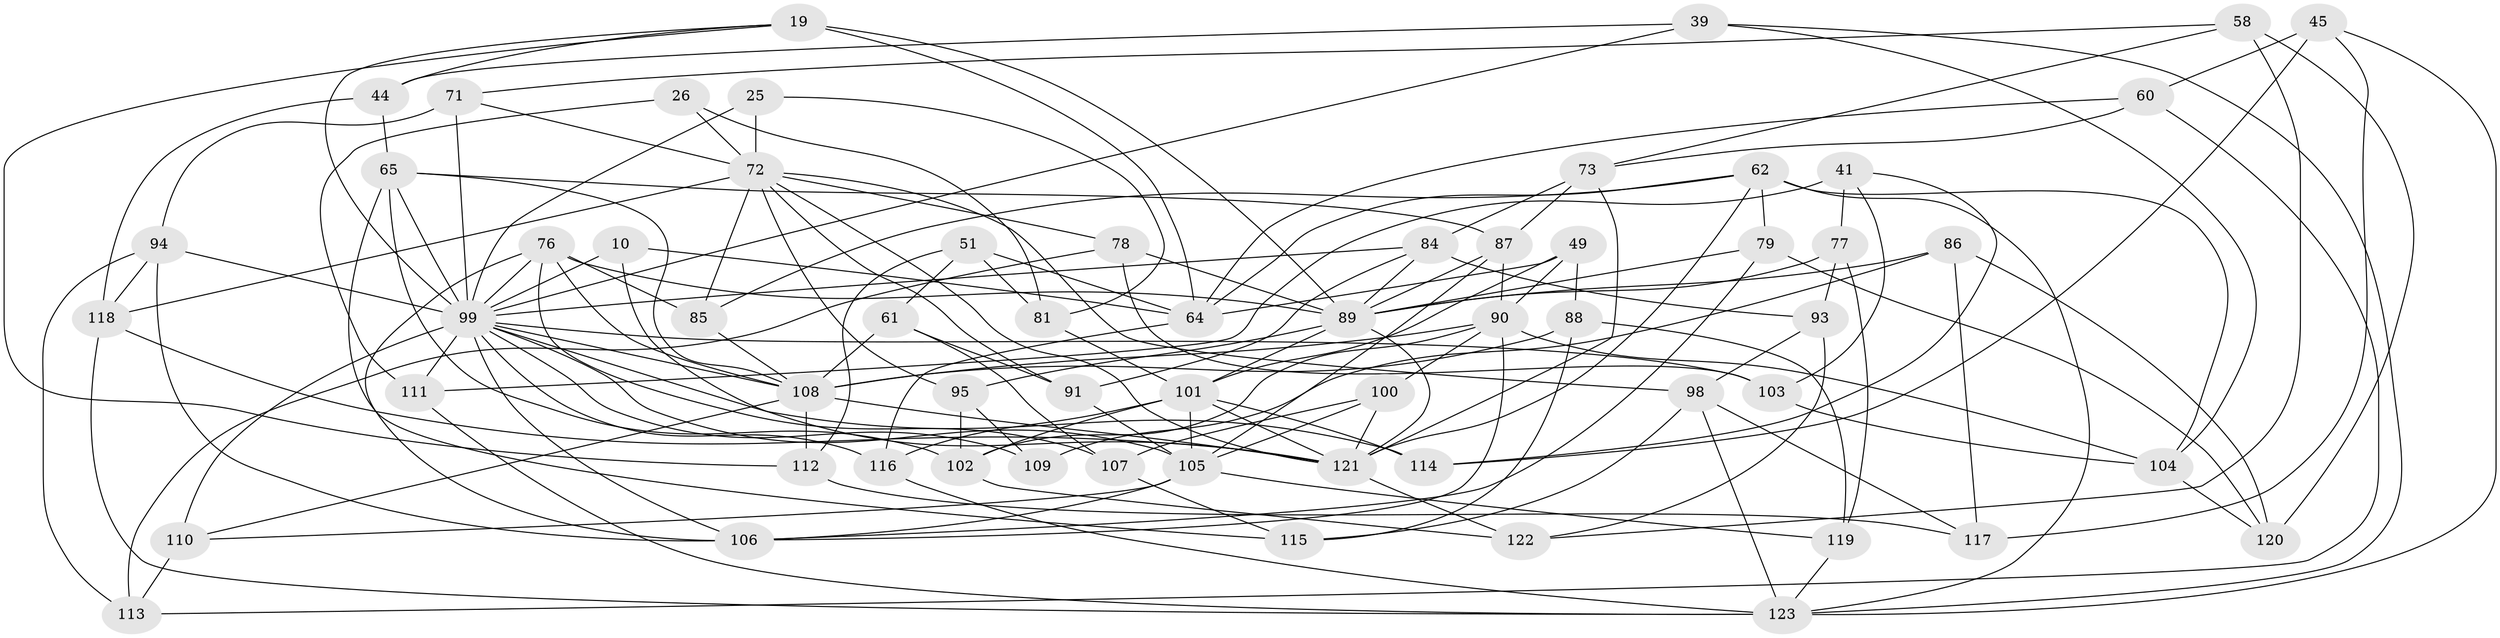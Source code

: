 // original degree distribution, {4: 1.0}
// Generated by graph-tools (version 1.1) at 2025/58/03/09/25 04:58:24]
// undirected, 61 vertices, 157 edges
graph export_dot {
graph [start="1"]
  node [color=gray90,style=filled];
  10 [super="+3"];
  19 [super="+18"];
  25;
  26;
  39;
  41;
  44;
  45;
  49;
  51;
  58;
  60;
  61;
  62 [super="+47"];
  64 [super="+56"];
  65 [super="+32+37"];
  71 [super="+46"];
  72 [super="+48+66"];
  73 [super="+23"];
  76 [super="+74"];
  77;
  78;
  79;
  81 [super="+20"];
  84 [super="+52"];
  85;
  86;
  87 [super="+68"];
  88;
  89 [super="+6+59+7+30+53"];
  90 [super="+1+5"];
  91;
  93;
  94 [super="+27+38"];
  95 [super="+42"];
  98 [super="+96"];
  99 [super="+16+97"];
  100;
  101 [super="+40+55"];
  102 [super="+54"];
  103;
  104 [super="+69"];
  105 [super="+15+31+80"];
  106 [super="+24+50"];
  107;
  108 [super="+9+12+36+92"];
  109;
  110;
  111;
  112;
  113;
  114;
  115;
  116;
  117;
  118 [super="+34"];
  119;
  120;
  121 [super="+4+70+28+82"];
  122;
  123 [super="+75"];
  10 -- 64 [weight=2];
  10 -- 99 [weight=3];
  10 -- 121;
  19 -- 112;
  19 -- 64;
  19 -- 89 [weight=2];
  19 -- 44;
  19 -- 99;
  25 -- 81 [weight=2];
  25 -- 99;
  25 -- 72;
  26 -- 111;
  26 -- 81;
  26 -- 72 [weight=2];
  39 -- 44;
  39 -- 123;
  39 -- 104;
  39 -- 99;
  41 -- 111;
  41 -- 77;
  41 -- 103;
  41 -- 114;
  44 -- 65;
  44 -- 118;
  45 -- 60;
  45 -- 114;
  45 -- 117;
  45 -- 123;
  49 -- 101;
  49 -- 88;
  49 -- 90;
  49 -- 64;
  51 -- 64;
  51 -- 112;
  51 -- 81;
  51 -- 61;
  58 -- 120;
  58 -- 122;
  58 -- 73;
  58 -- 71;
  60 -- 73;
  60 -- 64;
  60 -- 113;
  61 -- 91;
  61 -- 107;
  61 -- 108;
  62 -- 85;
  62 -- 123;
  62 -- 121 [weight=2];
  62 -- 64;
  62 -- 104 [weight=2];
  62 -- 79;
  64 -- 116;
  65 -- 115;
  65 -- 108 [weight=2];
  65 -- 102 [weight=2];
  65 -- 87;
  65 -- 99;
  71 -- 72;
  71 -- 94 [weight=2];
  71 -- 99 [weight=2];
  72 -- 118;
  72 -- 95 [weight=3];
  72 -- 98 [weight=2];
  72 -- 78;
  72 -- 85;
  72 -- 91;
  72 -- 121;
  73 -- 87;
  73 -- 84 [weight=2];
  73 -- 121;
  76 -- 85;
  76 -- 107;
  76 -- 89 [weight=2];
  76 -- 99;
  76 -- 106 [weight=2];
  76 -- 108;
  77 -- 93;
  77 -- 119;
  77 -- 89;
  78 -- 113;
  78 -- 103;
  78 -- 89;
  79 -- 89;
  79 -- 120;
  79 -- 106;
  81 -- 101 [weight=2];
  84 -- 91;
  84 -- 99;
  84 -- 89;
  84 -- 93;
  85 -- 108;
  86 -- 120;
  86 -- 117;
  86 -- 109;
  86 -- 89;
  87 -- 90;
  87 -- 105 [weight=2];
  87 -- 89;
  88 -- 119;
  88 -- 115;
  88 -- 108;
  89 -- 101;
  89 -- 95;
  89 -- 121 [weight=2];
  90 -- 100;
  90 -- 106 [weight=2];
  90 -- 102;
  90 -- 104;
  90 -- 108;
  91 -- 105;
  93 -- 98;
  93 -- 122;
  94 -- 113;
  94 -- 106;
  94 -- 118 [weight=2];
  94 -- 99 [weight=2];
  95 -- 102;
  95 -- 109;
  98 -- 117;
  98 -- 123;
  98 -- 115;
  99 -- 109 [weight=2];
  99 -- 106;
  99 -- 103;
  99 -- 105;
  99 -- 108 [weight=2];
  99 -- 110;
  99 -- 111;
  99 -- 114;
  99 -- 116;
  100 -- 107;
  100 -- 121;
  100 -- 105;
  101 -- 116;
  101 -- 121;
  101 -- 114;
  101 -- 105 [weight=2];
  101 -- 102;
  102 -- 122;
  103 -- 104;
  104 -- 120;
  105 -- 110;
  105 -- 119;
  105 -- 106;
  107 -- 115;
  108 -- 121;
  108 -- 110;
  108 -- 112;
  110 -- 113;
  111 -- 123;
  112 -- 117;
  116 -- 123;
  118 -- 121;
  118 -- 123;
  119 -- 123;
  121 -- 122;
}
